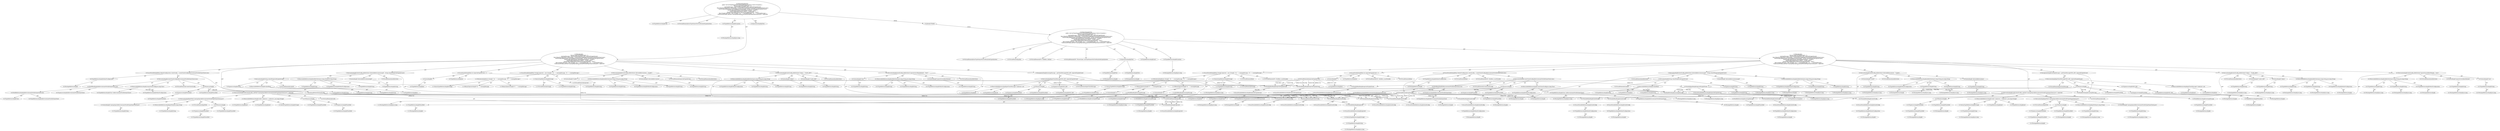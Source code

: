 digraph "testTypeNamesForFivePermitedCapitalLetters#?" {
0 [label="3:CtTypeReferenceImpl@void" shape=ellipse]
1 [label="3:CtVirtualElement@testTypeNamesForFivePermitedCapitalLetters" shape=ellipse]
2 [label="3:CtTypeReferenceImpl@Exception" shape=ellipse]
3 [label="3:CtPackageReferenceImpl@java.lang" shape=ellipse]
4 [label="4:CtTypeReferenceImpl@int" shape=ellipse]
5 [label="4:CtLiteralImpl@5" shape=ellipse]
6 [label="4:CtTypeReferenceImpl@int" shape=ellipse]
7 [label="4:CtVirtualElement@expectedCapitalCount" shape=ellipse]
8 [label="4:CtLocalVariableImpl@final int expectedCapitalCount = 5" shape=ellipse]
9 [label="5:CtFieldReferenceImpl@warningMessage" shape=ellipse]
10 [label="5:CtTypeReferenceImpl@PlaceHold" shape=ellipse]
11 [label="5:CtFieldWriteImpl@warningMessage" shape=ellipse]
12 [label="5:CtExecutableReferenceImpl@getCheckMessage(<unknown>,int)" shape=ellipse]
13 [label="5:CtTypeReferenceImpl@null" shape=ellipse]
14 [label="5:CtTypeReferenceImpl@int" shape=ellipse]
15 [label="5:CtVirtualElement@getCheckMessage" shape=ellipse]
16 [label="5:CtTypeAccessImpl@PlaceHold" shape=ellipse]
17 [label="5:CtTypeReferenceImpl@PlaceHold" shape=ellipse]
18 [label="5:CtThisAccessImpl@" shape=ellipse]
19 [label="5:CtTypeReferenceImpl@PlaceHold" shape=ellipse]
20 [label="5:CtTypeAccessImpl@MSG_KEY" shape=ellipse]
21 [label="5:CtTypeReferenceImpl@MSG_KEY" shape=ellipse]
22 [label="5:CtVariableReadImpl@expectedCapitalCount" shape=ellipse]
23 [label="5:CtLocalVariableReferenceImpl@expectedCapitalCount" shape=ellipse]
24 [label="5:CtInvocationImpl@getCheckMessage(MSG_KEY, expectedCapitalCount)" shape=ellipse]
25 [label="5:CtAssignmentImpl@warningMessage = getCheckMessage(MSG_KEY, expectedCapitalCount)" shape=ellipse]
26 [label="6:CtTypeReferenceImpl@DefaultConfiguration" shape=ellipse]
27 [label="6:CtPackageReferenceImpl@" shape=ellipse]
28 [label="6:CtExecutableReferenceImpl@createCheckConfig(java.lang.Class)" shape=ellipse]
29 [label="6:CtTypeReferenceImpl@DefaultConfiguration" shape=ellipse]
30 [label="6:CtTypeReferenceImpl@Class<AbbreviationAsWordInNameCheck>" shape=ellipse]
31 [label="6:CtVirtualElement@createCheckConfig" shape=ellipse]
32 [label="6:CtTypeAccessImpl@PlaceHold" shape=ellipse]
33 [label="6:CtTypeReferenceImpl@PlaceHold" shape=ellipse]
34 [label="6:CtThisAccessImpl@" shape=ellipse]
35 [label="6:CtTypeReferenceImpl@PlaceHold" shape=ellipse]
36 [label="6:CtFieldReferenceImpl@AbbreviationAsWordInNameCheck.class" shape=ellipse]
37 [label="6:CtTypeReferenceImpl@AbbreviationAsWordInNameCheck" shape=ellipse]
38 [label="6:CtTypeReferenceImpl@Class" shape=ellipse]
39 [label="6:CtFieldReadImpl@AbbreviationAsWordInNameCheck.class" shape=ellipse]
40 [label="6:CtTypeAccessImpl@AbbreviationAsWordInNameCheck" shape=ellipse]
41 [label="6:CtInvocationImpl@createCheckConfig(AbbreviationAsWordInNameCheck.class)" shape=ellipse]
42 [label="6:CtVirtualElement@checkConfig" shape=ellipse]
43 [label="6:CtLocalVariableImpl@final DefaultConfiguration checkConfig = createCheckConfig(AbbreviationAsWordInNameCheck.class)" shape=ellipse]
44 [label="7:CtExecutableReferenceImpl@addAttribute(java.lang.String,java.lang.String)" shape=ellipse]
45 [label="7:CtTypeReferenceImpl@DefaultConfiguration" shape=ellipse]
46 [label="7:CtTypeReferenceImpl@String" shape=ellipse]
47 [label="7:CtTypeReferenceImpl@String" shape=ellipse]
48 [label="7:CtVirtualElement@addAttribute" shape=ellipse]
49 [label="7:CtVariableReadImpl@checkConfig" shape=ellipse]
50 [label="7:CtLocalVariableReferenceImpl@checkConfig" shape=ellipse]
51 [label="7:CtLiteralImpl@\"allowedAbbreviationLength\"" shape=ellipse]
52 [label="7:CtTypeReferenceImpl@String" shape=ellipse]
53 [label="7:CtExecutableReferenceImpl@valueOf(int)" shape=ellipse]
54 [label="7:CtTypeReferenceImpl@String" shape=ellipse]
55 [label="7:CtTypeReferenceImpl@String" shape=ellipse]
56 [label="7:CtTypeReferenceImpl@int" shape=ellipse]
57 [label="7:CtVirtualElement@valueOf" shape=ellipse]
58 [label="7:CtTypeAccessImpl@String" shape=ellipse]
59 [label="7:CtTypeReferenceImpl@String" shape=ellipse]
60 [label="7:CtVariableReadImpl@expectedCapitalCount" shape=ellipse]
61 [label="7:CtLocalVariableReferenceImpl@expectedCapitalCount" shape=ellipse]
62 [label="7:CtInvocationImpl@String.valueOf(expectedCapitalCount)" shape=ellipse]
63 [label="7:CtInvocationImpl@checkConfig.addAttribute(\"allowedAbbreviationLength\", String.valueOf(expectedCapitalCount))" shape=ellipse]
64 [label="8:CtExecutableReferenceImpl@addAttribute(java.lang.String,java.lang.String)" shape=ellipse]
65 [label="8:CtTypeReferenceImpl@DefaultConfiguration" shape=ellipse]
66 [label="8:CtTypeReferenceImpl@String" shape=ellipse]
67 [label="8:CtTypeReferenceImpl@String" shape=ellipse]
68 [label="8:CtVirtualElement@addAttribute" shape=ellipse]
69 [label="8:CtVariableReadImpl@checkConfig" shape=ellipse]
70 [label="8:CtLocalVariableReferenceImpl@checkConfig" shape=ellipse]
71 [label="8:CtLiteralImpl@\"allowedAbbreviations\"" shape=ellipse]
72 [label="8:CtTypeReferenceImpl@String" shape=ellipse]
73 [label="8:CtLiteralImpl@\"CLASS\"" shape=ellipse]
74 [label="8:CtTypeReferenceImpl@String" shape=ellipse]
75 [label="8:CtInvocationImpl@checkConfig.addAttribute(\"allowedAbbreviations\", \"CLASS\")" shape=ellipse]
76 [label="9:CtExecutableReferenceImpl@addAttribute(java.lang.String,java.lang.String)" shape=ellipse]
77 [label="9:CtTypeReferenceImpl@DefaultConfiguration" shape=ellipse]
78 [label="9:CtTypeReferenceImpl@String" shape=ellipse]
79 [label="9:CtTypeReferenceImpl@String" shape=ellipse]
80 [label="9:CtVirtualElement@addAttribute" shape=ellipse]
81 [label="9:CtVariableReadImpl@checkConfig" shape=ellipse]
82 [label="9:CtLocalVariableReferenceImpl@checkConfig" shape=ellipse]
83 [label="9:CtLiteralImpl@\"tokens\"" shape=ellipse]
84 [label="9:CtTypeReferenceImpl@String" shape=ellipse]
85 [label="9:CtLiteralImpl@\"CLASS_DEF\"" shape=ellipse]
86 [label="9:CtTypeReferenceImpl@String" shape=ellipse]
87 [label="9:CtInvocationImpl@checkConfig.addAttribute(\"tokens\", \"CLASS_DEF\")" shape=ellipse]
88 [label="10:CtExecutableReferenceImpl@addAttribute(java.lang.String,java.lang.String)" shape=ellipse]
89 [label="10:CtTypeReferenceImpl@DefaultConfiguration" shape=ellipse]
90 [label="10:CtTypeReferenceImpl@String" shape=ellipse]
91 [label="10:CtTypeReferenceImpl@String" shape=ellipse]
92 [label="10:CtVirtualElement@addAttribute" shape=ellipse]
93 [label="10:CtVariableReadImpl@checkConfig" shape=ellipse]
94 [label="10:CtLocalVariableReferenceImpl@checkConfig" shape=ellipse]
95 [label="10:CtLiteralImpl@\"ignoreOverriddenMethods\"" shape=ellipse]
96 [label="10:CtTypeReferenceImpl@String" shape=ellipse]
97 [label="10:CtLiteralImpl@\"true\"" shape=ellipse]
98 [label="10:CtTypeReferenceImpl@String" shape=ellipse]
99 [label="10:CtInvocationImpl@checkConfig.addAttribute(\"ignoreOverriddenMethods\", \"true\")" shape=ellipse]
100 [label="11:CtVirtualElement@String[]" shape=ellipse]
101 [label="11:CtArrayTypeReferenceImpl@String[]" shape=ellipse]
102 [label="11:CtTypeReferenceImpl@String" shape=ellipse]
103 [label="11:CtNewArrayImpl@new String[]\{ \"32: \" + warningMessage, \"37: \" + warningMessage \}" shape=ellipse]
104 [label="11:CtArrayTypeReferenceImpl@String[]" shape=ellipse]
105 [label="11:CtBinaryOperatorImpl@\"32: \" + warningMessage" shape=ellipse]
106 [label="11:CtBinaryOperatorImpl@\"37: \" + warningMessage" shape=ellipse]
107 [label="11:CtVirtualElement@expected" shape=ellipse]
108 [label="11:CtLocalVariableImpl@final String[] expected = new String[]\{ \"32: \" + warningMessage, \"37: \" + warningMessage \}" shape=ellipse]
109 [label="12:CtExecutableReferenceImpl@verify(<unknown>,<unknown>,java.lang.String[])" shape=ellipse]
110 [label="12:CtTypeReferenceImpl@null" shape=ellipse]
111 [label="12:CtTypeReferenceImpl@null" shape=ellipse]
112 [label="12:CtArrayTypeReferenceImpl@String[]" shape=ellipse]
113 [label="12:CtVirtualElement@verify" shape=ellipse]
114 [label="12:CtTypeAccessImpl@PlaceHold" shape=ellipse]
115 [label="12:CtTypeReferenceImpl@PlaceHold" shape=ellipse]
116 [label="12:CtThisAccessImpl@" shape=ellipse]
117 [label="12:CtTypeReferenceImpl@PlaceHold" shape=ellipse]
118 [label="12:CtVariableReadImpl@checkConfig" shape=ellipse]
119 [label="12:CtLocalVariableReferenceImpl@checkConfig" shape=ellipse]
120 [label="12:CtExecutableReferenceImpl@getPath(java.lang.String)" shape=ellipse]
121 [label="12:CtTypeReferenceImpl@String" shape=ellipse]
122 [label="12:CtVirtualElement@getPath" shape=ellipse]
123 [label="12:CtTypeAccessImpl@PlaceHold" shape=ellipse]
124 [label="12:CtTypeReferenceImpl@PlaceHold" shape=ellipse]
125 [label="12:CtThisAccessImpl@" shape=ellipse]
126 [label="12:CtTypeReferenceImpl@PlaceHold" shape=ellipse]
127 [label="12:CtLiteralImpl@\"naming/InputAbbreviationAsWordInTypeNameCheck.java\"" shape=ellipse]
128 [label="12:CtTypeReferenceImpl@String" shape=ellipse]
129 [label="12:CtInvocationImpl@getPath(\"naming/InputAbbreviationAsWordInTypeNameCheck.java\")" shape=ellipse]
130 [label="12:CtVariableReadImpl@expected" shape=ellipse]
131 [label="12:CtLocalVariableReferenceImpl@expected" shape=ellipse]
132 [label="12:CtInvocationImpl@verify(checkConfig, getPath(\"naming/InputAbbreviationAsWordInTypeNameCheck.java\"), expected)" shape=ellipse]
133 [label="3:CtBlockImpl@\{
    final int expectedCapitalCount = 5;
    warningMessage = getCheckMessage(MSG_KEY, expectedCapitalCount);
    final DefaultConfiguration checkConfig = createCheckConfig(AbbreviationAsWordInNameCheck.class);
    checkConfig.addAttribute(\"allowedAbbreviationLength\", String.valueOf(expectedCapitalCount));
    checkConfig.addAttribute(\"allowedAbbreviations\", \"CLASS\");
    checkConfig.addAttribute(\"tokens\", \"CLASS_DEF\");
    checkConfig.addAttribute(\"ignoreOverriddenMethods\", \"true\");
    final String[] expected = new String[]\{ \"32: \" + warningMessage, \"37: \" + warningMessage \};
    verify(checkConfig, getPath(\"naming/InputAbbreviationAsWordInTypeNameCheck.java\"), expected);
\}" shape=ellipse]
134 [label="3:CtMethodImpl@@Test
public void testTypeNamesForFivePermitedCapitalLetters() throws Exception \{
    final int expectedCapitalCount = 5;
    warningMessage = getCheckMessage(MSG_KEY, expectedCapitalCount);
    final DefaultConfiguration checkConfig = createCheckConfig(AbbreviationAsWordInNameCheck.class);
    checkConfig.addAttribute(\"allowedAbbreviationLength\", String.valueOf(expectedCapitalCount));
    checkConfig.addAttribute(\"allowedAbbreviations\", \"CLASS\");
    checkConfig.addAttribute(\"tokens\", \"CLASS_DEF\");
    checkConfig.addAttribute(\"ignoreOverriddenMethods\", \"true\");
    final String[] expected = new String[]\{ \"32: \" + warningMessage, \"37: \" + warningMessage \};
    verify(checkConfig, getPath(\"naming/InputAbbreviationAsWordInTypeNameCheck.java\"), expected);
\}" shape=ellipse]
135 [label="2:CtAnnotationImpl@@Test" shape=ellipse]
136 [label="3:Update@UPDATE" shape=ellipse]
137 [label="2:CtPackageReferenceImpl@" shape=ellipse]
138 [label="2:CtTypeReferenceImpl@Test" shape=ellipse]
139 [label="2:CtPackageReferenceImpl@" shape=ellipse]
140 [label="2:CtTypeReferenceImpl@Test" shape=ellipse]
141 [label="2:CtAnnotationImpl@@Test" shape=ellipse]
142 [label="3:CtTypeReferenceImpl@void" shape=ellipse]
143 [label="3:CtPackageReferenceImpl@java.lang" shape=ellipse]
144 [label="3:CtTypeReferenceImpl@Exception" shape=ellipse]
145 [label="4:CtTypeReferenceImpl@int" shape=ellipse]
146 [label="4:CtTypeReferenceImpl@int" shape=ellipse]
147 [label="4:CtLiteralImpl@5" shape=ellipse]
148 [label="4:CtLocalVariableImpl@final int expectedCapitalCount = 5" shape=ellipse]
149 [label="4:CtVirtualElement@expectedCapitalCount" shape=ellipse]
150 [label="4:CtVirtualElement@VE: Modifiers_LocalVariable" shape=ellipse]
151 [label="4:CtVirtualElement@final" shape=ellipse]
152 [label="5:CtPackageReferenceImpl@" shape=ellipse]
153 [label="5:CtTypeReferenceImpl@PlaceHold" shape=ellipse]
154 [label="5:CtFieldReferenceImpl@warningMessage" shape=ellipse]
155 [label="5:CtFieldWriteImpl@warningMessage" shape=ellipse]
156 [label="5:CtPackageReferenceImpl@" shape=ellipse]
157 [label="5:CtTypeReferenceImpl@PlaceHold" shape=ellipse]
158 [label="5:CtPackageReferenceImpl@" shape=ellipse]
159 [label="5:CtTypeReferenceImpl@PlaceHold" shape=ellipse]
160 [label="5:CtTypeAccessImpl@PlaceHold" shape=ellipse]
161 [label="5:CtThisAccessImpl@" shape=ellipse]
162 [label="5:CtTypeReferenceImpl@null" shape=ellipse]
163 [label="5:CtTypeReferenceImpl@int" shape=ellipse]
164 [label="5:CtExecutableReferenceImpl@getCheckMessage(<unknown>,int)" shape=ellipse]
165 [label="5:CtPackageReferenceImpl@" shape=ellipse]
166 [label="5:CtTypeReferenceImpl@MSG_KEY" shape=ellipse]
167 [label="5:CtTypeAccessImpl@MSG_KEY" shape=ellipse]
168 [label="5:CtTypeReferenceImpl@int" shape=ellipse]
169 [label="5:CtLocalVariableReferenceImpl@expectedCapitalCount" shape=ellipse]
170 [label="5:CtVariableReadImpl@expectedCapitalCount" shape=ellipse]
171 [label="5:CtInvocationImpl@getCheckMessage(MSG_KEY, expectedCapitalCount)" shape=ellipse]
172 [label="5:CtVirtualElement@getCheckMessage" shape=ellipse]
173 [label="5:CtAssignmentImpl@warningMessage = getCheckMessage(MSG_KEY, expectedCapitalCount)" shape=ellipse]
174 [label="6:CtPackageReferenceImpl@" shape=ellipse]
175 [label="6:CtTypeReferenceImpl@DefaultConfiguration" shape=ellipse]
176 [label="6:CtPackageReferenceImpl@" shape=ellipse]
177 [label="6:CtTypeReferenceImpl@PlaceHold" shape=ellipse]
178 [label="6:CtPackageReferenceImpl@" shape=ellipse]
179 [label="6:CtTypeReferenceImpl@PlaceHold" shape=ellipse]
180 [label="6:CtTypeAccessImpl@PlaceHold" shape=ellipse]
181 [label="6:CtThisAccessImpl@" shape=ellipse]
182 [label="6:CtPackageReferenceImpl@" shape=ellipse]
183 [label="6:CtTypeReferenceImpl@DefaultConfiguration" shape=ellipse]
184 [label="6:CtPackageReferenceImpl@java.lang" shape=ellipse]
185 [label="6:CtPackageReferenceImpl@" shape=ellipse]
186 [label="6:CtTypeReferenceImpl@AbbreviationAsWordInNameCheck" shape=ellipse]
187 [label="6:CtTypeReferenceImpl@Class<AbbreviationAsWordInNameCheck>" shape=ellipse]
188 [label="6:CtExecutableReferenceImpl@createCheckConfig(java.lang.Class)" shape=ellipse]
189 [label="6:CtPackageReferenceImpl@" shape=ellipse]
190 [label="6:CtTypeReferenceImpl@AbbreviationAsWordInNameCheck" shape=ellipse]
191 [label="6:CtTypeAccessImpl@AbbreviationAsWordInNameCheck" shape=ellipse]
192 [label="6:CtPackageReferenceImpl@" shape=ellipse]
193 [label="6:CtTypeReferenceImpl@AbbreviationAsWordInNameCheck" shape=ellipse]
194 [label="6:CtPackageReferenceImpl@java.lang" shape=ellipse]
195 [label="6:CtTypeReferenceImpl@Class" shape=ellipse]
196 [label="6:CtFieldReferenceImpl@AbbreviationAsWordInNameCheck.class" shape=ellipse]
197 [label="6:CtFieldReadImpl@AbbreviationAsWordInNameCheck.class" shape=ellipse]
198 [label="6:CtInvocationImpl@createCheckConfig(AbbreviationAsWordInNameCheck.class)" shape=ellipse]
199 [label="6:CtVirtualElement@createCheckConfig" shape=ellipse]
200 [label="6:CtLocalVariableImpl@final DefaultConfiguration checkConfig = createCheckConfig(AbbreviationAsWordInNameCheck.class)" shape=ellipse]
201 [label="6:CtVirtualElement@checkConfig" shape=ellipse]
202 [label="6:CtVirtualElement@final" shape=ellipse]
203 [label="6:CtVirtualElement@VE: Modifiers_LocalVariable" shape=ellipse]
204 [label="7:CtPackageReferenceImpl@" shape=ellipse]
205 [label="7:CtTypeReferenceImpl@DefaultConfiguration" shape=ellipse]
206 [label="7:CtLocalVariableReferenceImpl@checkConfig" shape=ellipse]
207 [label="7:CtVariableReadImpl@checkConfig" shape=ellipse]
208 [label="7:CtPackageReferenceImpl@" shape=ellipse]
209 [label="7:CtTypeReferenceImpl@DefaultConfiguration" shape=ellipse]
210 [label="7:CtPackageReferenceImpl@java.lang" shape=ellipse]
211 [label="7:CtTypeReferenceImpl@String" shape=ellipse]
212 [label="7:CtPackageReferenceImpl@java.lang" shape=ellipse]
213 [label="7:CtTypeReferenceImpl@String" shape=ellipse]
214 [label="7:CtExecutableReferenceImpl@addAttribute(java.lang.String,java.lang.String)" shape=ellipse]
215 [label="7:CtPackageReferenceImpl@java.lang" shape=ellipse]
216 [label="7:CtTypeReferenceImpl@String" shape=ellipse]
217 [label="7:CtLiteralImpl@\"allowedAbbreviationLength\"" shape=ellipse]
218 [label="7:CtPackageReferenceImpl@java.lang" shape=ellipse]
219 [label="7:CtTypeReferenceImpl@String" shape=ellipse]
220 [label="7:CtTypeAccessImpl@String" shape=ellipse]
221 [label="7:CtPackageReferenceImpl@java.lang" shape=ellipse]
222 [label="7:CtTypeReferenceImpl@String" shape=ellipse]
223 [label="7:CtPackageReferenceImpl@java.lang" shape=ellipse]
224 [label="7:CtTypeReferenceImpl@String" shape=ellipse]
225 [label="7:CtTypeReferenceImpl@int" shape=ellipse]
226 [label="7:CtExecutableReferenceImpl@valueOf(int)" shape=ellipse]
227 [label="7:CtTypeReferenceImpl@int" shape=ellipse]
228 [label="7:CtLocalVariableReferenceImpl@expectedCapitalCount" shape=ellipse]
229 [label="7:CtVariableReadImpl@expectedCapitalCount" shape=ellipse]
230 [label="7:CtInvocationImpl@String.valueOf(expectedCapitalCount)" shape=ellipse]
231 [label="7:CtVirtualElement@valueOf" shape=ellipse]
232 [label="7:CtInvocationImpl@checkConfig.addAttribute(\"allowedAbbreviationLength\", String.valueOf(expectedCapitalCount))" shape=ellipse]
233 [label="7:CtVirtualElement@addAttribute" shape=ellipse]
234 [label="8:CtPackageReferenceImpl@" shape=ellipse]
235 [label="8:CtTypeReferenceImpl@DefaultConfiguration" shape=ellipse]
236 [label="8:CtLocalVariableReferenceImpl@checkConfig" shape=ellipse]
237 [label="8:CtVariableReadImpl@checkConfig" shape=ellipse]
238 [label="8:CtPackageReferenceImpl@" shape=ellipse]
239 [label="8:CtTypeReferenceImpl@DefaultConfiguration" shape=ellipse]
240 [label="8:CtPackageReferenceImpl@java.lang" shape=ellipse]
241 [label="8:CtTypeReferenceImpl@String" shape=ellipse]
242 [label="8:CtPackageReferenceImpl@java.lang" shape=ellipse]
243 [label="8:CtTypeReferenceImpl@String" shape=ellipse]
244 [label="8:CtExecutableReferenceImpl@addAttribute(java.lang.String,java.lang.String)" shape=ellipse]
245 [label="8:CtPackageReferenceImpl@java.lang" shape=ellipse]
246 [label="8:CtTypeReferenceImpl@String" shape=ellipse]
247 [label="8:CtLiteralImpl@\"allowedAbbreviations\"" shape=ellipse]
248 [label="8:CtPackageReferenceImpl@java.lang" shape=ellipse]
249 [label="8:CtTypeReferenceImpl@String" shape=ellipse]
250 [label="8:CtLiteralImpl@\"CLASS\"" shape=ellipse]
251 [label="8:CtInvocationImpl@checkConfig.addAttribute(\"allowedAbbreviations\", \"CLASS\")" shape=ellipse]
252 [label="8:CtVirtualElement@addAttribute" shape=ellipse]
253 [label="9:CtPackageReferenceImpl@" shape=ellipse]
254 [label="9:CtTypeReferenceImpl@DefaultConfiguration" shape=ellipse]
255 [label="9:CtLocalVariableReferenceImpl@checkConfig" shape=ellipse]
256 [label="9:CtVariableReadImpl@checkConfig" shape=ellipse]
257 [label="9:CtPackageReferenceImpl@" shape=ellipse]
258 [label="9:CtTypeReferenceImpl@DefaultConfiguration" shape=ellipse]
259 [label="9:CtPackageReferenceImpl@java.lang" shape=ellipse]
260 [label="9:CtTypeReferenceImpl@String" shape=ellipse]
261 [label="9:CtPackageReferenceImpl@java.lang" shape=ellipse]
262 [label="9:CtTypeReferenceImpl@String" shape=ellipse]
263 [label="9:CtExecutableReferenceImpl@addAttribute(java.lang.String,java.lang.String)" shape=ellipse]
264 [label="9:CtPackageReferenceImpl@java.lang" shape=ellipse]
265 [label="9:CtTypeReferenceImpl@String" shape=ellipse]
266 [label="9:CtLiteralImpl@\"tokens\"" shape=ellipse]
267 [label="9:CtPackageReferenceImpl@java.lang" shape=ellipse]
268 [label="9:CtTypeReferenceImpl@String" shape=ellipse]
269 [label="9:CtLiteralImpl@\"CLASS_DEF\"" shape=ellipse]
270 [label="9:CtInvocationImpl@checkConfig.addAttribute(\"tokens\", \"CLASS_DEF\")" shape=ellipse]
271 [label="9:CtVirtualElement@addAttribute" shape=ellipse]
272 [label="10:CtPackageReferenceImpl@" shape=ellipse]
273 [label="10:CtTypeReferenceImpl@DefaultConfiguration" shape=ellipse]
274 [label="10:CtLocalVariableReferenceImpl@checkConfig" shape=ellipse]
275 [label="10:CtVariableReadImpl@checkConfig" shape=ellipse]
276 [label="10:CtPackageReferenceImpl@" shape=ellipse]
277 [label="10:CtTypeReferenceImpl@DefaultConfiguration" shape=ellipse]
278 [label="10:CtPackageReferenceImpl@java.lang" shape=ellipse]
279 [label="10:CtTypeReferenceImpl@String" shape=ellipse]
280 [label="10:CtPackageReferenceImpl@java.lang" shape=ellipse]
281 [label="10:CtTypeReferenceImpl@String" shape=ellipse]
282 [label="10:CtExecutableReferenceImpl@addAttribute(java.lang.String,java.lang.String)" shape=ellipse]
283 [label="10:CtPackageReferenceImpl@java.lang" shape=ellipse]
284 [label="10:CtTypeReferenceImpl@String" shape=ellipse]
285 [label="10:CtLiteralImpl@\"ignoreOverriddenMethods\"" shape=ellipse]
286 [label="10:CtPackageReferenceImpl@java.lang" shape=ellipse]
287 [label="10:CtTypeReferenceImpl@String" shape=ellipse]
288 [label="10:CtLiteralImpl@\"true\"" shape=ellipse]
289 [label="10:CtInvocationImpl@checkConfig.addAttribute(\"ignoreOverriddenMethods\", \"true\")" shape=ellipse]
290 [label="10:CtVirtualElement@addAttribute" shape=ellipse]
291 [label="11:CtPackageReferenceImpl@java.lang" shape=ellipse]
292 [label="11:CtTypeReferenceImpl@String" shape=ellipse]
293 [label="11:CtArrayTypeReferenceImpl@String[]" shape=ellipse]
294 [label="11:CtVirtualElement@String[]" shape=ellipse]
295 [label="11:CtPackageReferenceImpl@java.lang" shape=ellipse]
296 [label="11:CtTypeReferenceImpl@String" shape=ellipse]
297 [label="11:CtArrayTypeReferenceImpl@String[]" shape=ellipse]
298 [label="11:CtPackageReferenceImpl@java.lang" shape=ellipse]
299 [label="11:CtTypeReferenceImpl@String" shape=ellipse]
300 [label="11:CtLiteralImpl@\"32: \"" shape=ellipse]
301 [label="11:CtPackageReferenceImpl@" shape=ellipse]
302 [label="11:CtTypeReferenceImpl@PlaceHold" shape=ellipse]
303 [label="11:CtFieldReferenceImpl@warningMessage" shape=ellipse]
304 [label="11:CtFieldReadImpl@warningMessage" shape=ellipse]
305 [label="11:CtBinaryOperatorImpl@\"32: \" + warningMessage" shape=ellipse]
306 [label="11:CtPackageReferenceImpl@java.lang" shape=ellipse]
307 [label="11:CtTypeReferenceImpl@String" shape=ellipse]
308 [label="11:CtLiteralImpl@\"37: \"" shape=ellipse]
309 [label="11:CtPackageReferenceImpl@" shape=ellipse]
310 [label="11:CtTypeReferenceImpl@PlaceHold" shape=ellipse]
311 [label="11:CtFieldReferenceImpl@warningMessage" shape=ellipse]
312 [label="11:CtFieldReadImpl@warningMessage" shape=ellipse]
313 [label="11:CtBinaryOperatorImpl@\"37: \" + warningMessage" shape=ellipse]
314 [label="11:CtNewArrayImpl@new String[]\{ \"32: \" + warningMessage, \"37: \" + warningMessage \}" shape=ellipse]
315 [label="11:CtLocalVariableImpl@final String[] expected = new String[]\{ \"32: \" + warningMessage, \"37: \" + warningMessage \}" shape=ellipse]
316 [label="11:CtVirtualElement@expected" shape=ellipse]
317 [label="11:CtVirtualElement@VE: Modifiers_LocalVariable" shape=ellipse]
318 [label="11:CtVirtualElement@final" shape=ellipse]
319 [label="12:CtPackageReferenceImpl@" shape=ellipse]
320 [label="12:CtTypeReferenceImpl@PlaceHold" shape=ellipse]
321 [label="12:CtPackageReferenceImpl@" shape=ellipse]
322 [label="12:CtTypeReferenceImpl@PlaceHold" shape=ellipse]
323 [label="12:CtTypeAccessImpl@PlaceHold" shape=ellipse]
324 [label="12:CtThisAccessImpl@" shape=ellipse]
325 [label="12:CtTypeReferenceImpl@null" shape=ellipse]
326 [label="12:CtTypeReferenceImpl@null" shape=ellipse]
327 [label="12:CtPackageReferenceImpl@java.lang" shape=ellipse]
328 [label="12:CtTypeReferenceImpl@String" shape=ellipse]
329 [label="12:CtArrayTypeReferenceImpl@String[]" shape=ellipse]
330 [label="12:CtExecutableReferenceImpl@verify(<unknown>,<unknown>,java.lang.String[])" shape=ellipse]
331 [label="12:CtPackageReferenceImpl@" shape=ellipse]
332 [label="12:CtTypeReferenceImpl@DefaultConfiguration" shape=ellipse]
333 [label="12:CtLocalVariableReferenceImpl@checkConfig" shape=ellipse]
334 [label="12:CtVariableReadImpl@checkConfig" shape=ellipse]
335 [label="12:CtPackageReferenceImpl@" shape=ellipse]
336 [label="12:CtTypeReferenceImpl@PlaceHold" shape=ellipse]
337 [label="12:CtPackageReferenceImpl@" shape=ellipse]
338 [label="12:CtTypeReferenceImpl@PlaceHold" shape=ellipse]
339 [label="12:CtTypeAccessImpl@PlaceHold" shape=ellipse]
340 [label="12:CtThisAccessImpl@" shape=ellipse]
341 [label="12:CtPackageReferenceImpl@java.lang" shape=ellipse]
342 [label="12:CtTypeReferenceImpl@String" shape=ellipse]
343 [label="12:CtExecutableReferenceImpl@getPath(java.lang.String)" shape=ellipse]
344 [label="12:CtPackageReferenceImpl@java.lang" shape=ellipse]
345 [label="12:CtTypeReferenceImpl@String" shape=ellipse]
346 [label="12:CtLiteralImpl@\"naming/InputAbbreviationAsWordInTypeNameCheck.java\"" shape=ellipse]
347 [label="12:CtInvocationImpl@getPath(\"naming/InputAbbreviationAsWordInTypeNameCheck.java\")" shape=ellipse]
348 [label="12:CtVirtualElement@getPath" shape=ellipse]
349 [label="12:CtPackageReferenceImpl@java.lang" shape=ellipse]
350 [label="12:CtTypeReferenceImpl@String" shape=ellipse]
351 [label="12:CtArrayTypeReferenceImpl@String[]" shape=ellipse]
352 [label="12:CtLocalVariableReferenceImpl@expected" shape=ellipse]
353 [label="12:CtVariableReadImpl@expected" shape=ellipse]
354 [label="12:CtInvocationImpl@verify(checkConfig, getPath(\"naming/InputAbbreviationAsWordInTypeNameCheck.java\"), expected)" shape=ellipse]
355 [label="12:CtVirtualElement@verify" shape=ellipse]
356 [label="3:CtBlockImpl@\{
    final int expectedCapitalCount = 5;
    warningMessage = getCheckMessage(MSG_KEY, expectedCapitalCount);
    final DefaultConfiguration checkConfig = createCheckConfig(AbbreviationAsWordInNameCheck.class);
    checkConfig.addAttribute(\"allowedAbbreviationLength\", String.valueOf(expectedCapitalCount));
    checkConfig.addAttribute(\"allowedAbbreviations\", \"CLASS\");
    checkConfig.addAttribute(\"tokens\", \"CLASS_DEF\");
    checkConfig.addAttribute(\"ignoreOverriddenMethods\", \"true\");
    final String[] expected = new String[]\{ \"32: \" + warningMessage, \"37: \" + warningMessage \};
    verify(checkConfig, getPath(\"naming/InputAbbreviationAsWordInTypeNameCheck.java\"), expected);
\}" shape=ellipse]
357 [label="3:CtMethodImpl@@Test
public void testTypeNamesForFivePermittedCapitalLetters() throws Exception \{
    final int expectedCapitalCount = 5;
    warningMessage = getCheckMessage(MSG_KEY, expectedCapitalCount);
    final DefaultConfiguration checkConfig = createCheckConfig(AbbreviationAsWordInNameCheck.class);
    checkConfig.addAttribute(\"allowedAbbreviationLength\", String.valueOf(expectedCapitalCount));
    checkConfig.addAttribute(\"allowedAbbreviations\", \"CLASS\");
    checkConfig.addAttribute(\"tokens\", \"CLASS_DEF\");
    checkConfig.addAttribute(\"ignoreOverriddenMethods\", \"true\");
    final String[] expected = new String[]\{ \"32: \" + warningMessage, \"37: \" + warningMessage \};
    verify(checkConfig, getPath(\"naming/InputAbbreviationAsWordInTypeNameCheck.java\"), expected);
\}" shape=ellipse]
358 [label="3:CtVirtualElement@testTypeNamesForFivePermittedCapitalLetters" shape=ellipse]
359 [label="3:CtVirtualElement@public" shape=ellipse]
360 [label="3:CtVirtualElement@VE: Modifiers_Method" shape=ellipse]
361 [label="3:CtVirtualElement@VE: ThrownTypes_testTypeNamesForFivePermittedCapitalLetters" shape=ellipse]
2 -> 3 [label="AST"];
5 -> 6 [label="AST"];
7 -> 22 [label="Define-Use"];
7 -> 60 [label="Define-Use"];
8 -> 7 [label="AST"];
8 -> 4 [label="AST"];
8 -> 5 [label="AST"];
9 -> 10 [label="AST"];
11 -> 9 [label="AST"];
12 -> 13 [label="AST"];
12 -> 14 [label="AST"];
16 -> 17 [label="AST"];
18 -> 19 [label="AST"];
18 -> 16 [label="AST"];
18 -> 11 [label="Data Dep"];
20 -> 21 [label="AST"];
22 -> 23 [label="AST"];
22 -> 11 [label="Data Dep"];
24 -> 15 [label="AST"];
24 -> 18 [label="AST"];
24 -> 12 [label="AST"];
24 -> 20 [label="AST"];
24 -> 22 [label="AST"];
25 -> 11 [label="AST"];
25 -> 24 [label="AST"];
26 -> 27 [label="AST"];
28 -> 29 [label="AST"];
28 -> 30 [label="AST"];
32 -> 33 [label="AST"];
34 -> 35 [label="AST"];
34 -> 32 [label="AST"];
34 -> 42 [label="Data Dep"];
36 -> 37 [label="AST"];
36 -> 38 [label="AST"];
39 -> 40 [label="AST"];
39 -> 36 [label="AST"];
39 -> 42 [label="Data Dep"];
41 -> 31 [label="AST"];
41 -> 34 [label="AST"];
41 -> 28 [label="AST"];
41 -> 39 [label="AST"];
42 -> 49 [label="Define-Use"];
42 -> 69 [label="Define-Use"];
42 -> 81 [label="Define-Use"];
42 -> 93 [label="Define-Use"];
42 -> 118 [label="Define-Use"];
43 -> 42 [label="AST"];
43 -> 26 [label="AST"];
43 -> 41 [label="AST"];
44 -> 45 [label="AST"];
44 -> 46 [label="AST"];
44 -> 47 [label="AST"];
49 -> 50 [label="AST"];
51 -> 52 [label="AST"];
53 -> 54 [label="AST"];
53 -> 55 [label="AST"];
53 -> 56 [label="AST"];
58 -> 59 [label="AST"];
60 -> 61 [label="AST"];
62 -> 57 [label="AST"];
62 -> 58 [label="AST"];
62 -> 53 [label="AST"];
62 -> 60 [label="AST"];
63 -> 48 [label="AST"];
63 -> 49 [label="AST"];
63 -> 44 [label="AST"];
63 -> 51 [label="AST"];
63 -> 62 [label="AST"];
64 -> 65 [label="AST"];
64 -> 66 [label="AST"];
64 -> 67 [label="AST"];
69 -> 70 [label="AST"];
71 -> 72 [label="AST"];
73 -> 74 [label="AST"];
75 -> 68 [label="AST"];
75 -> 69 [label="AST"];
75 -> 64 [label="AST"];
75 -> 71 [label="AST"];
75 -> 73 [label="AST"];
76 -> 77 [label="AST"];
76 -> 78 [label="AST"];
76 -> 79 [label="AST"];
81 -> 82 [label="AST"];
83 -> 84 [label="AST"];
85 -> 86 [label="AST"];
87 -> 80 [label="AST"];
87 -> 81 [label="AST"];
87 -> 76 [label="AST"];
87 -> 83 [label="AST"];
87 -> 85 [label="AST"];
88 -> 89 [label="AST"];
88 -> 90 [label="AST"];
88 -> 91 [label="AST"];
93 -> 94 [label="AST"];
95 -> 96 [label="AST"];
97 -> 98 [label="AST"];
99 -> 92 [label="AST"];
99 -> 93 [label="AST"];
99 -> 88 [label="AST"];
99 -> 95 [label="AST"];
99 -> 97 [label="AST"];
101 -> 100 [label="AST"];
101 -> 102 [label="AST"];
103 -> 104 [label="AST"];
103 -> 105 [label="AST"];
103 -> 106 [label="AST"];
107 -> 130 [label="Define-Use"];
108 -> 107 [label="AST"];
108 -> 101 [label="AST"];
108 -> 103 [label="AST"];
109 -> 110 [label="AST"];
109 -> 111 [label="AST"];
109 -> 112 [label="AST"];
114 -> 115 [label="AST"];
116 -> 117 [label="AST"];
116 -> 114 [label="AST"];
118 -> 119 [label="AST"];
120 -> 121 [label="AST"];
123 -> 124 [label="AST"];
125 -> 126 [label="AST"];
125 -> 123 [label="AST"];
127 -> 128 [label="AST"];
129 -> 122 [label="AST"];
129 -> 125 [label="AST"];
129 -> 120 [label="AST"];
129 -> 127 [label="AST"];
130 -> 131 [label="AST"];
132 -> 113 [label="AST"];
132 -> 116 [label="AST"];
132 -> 109 [label="AST"];
132 -> 118 [label="AST"];
132 -> 129 [label="AST"];
132 -> 130 [label="AST"];
133 -> 8 [label="AST"];
133 -> 25 [label="AST"];
133 -> 43 [label="AST"];
133 -> 63 [label="AST"];
133 -> 75 [label="AST"];
133 -> 87 [label="AST"];
133 -> 99 [label="AST"];
133 -> 108 [label="AST"];
133 -> 132 [label="AST"];
134 -> 1 [label="AST"];
134 -> 135 [label="AST"];
134 -> 0 [label="AST"];
134 -> 2 [label="AST"];
134 -> 133 [label="AST"];
134 -> 136 [label="Action"];
136 -> 357 [label="Action"];
138 -> 137 [label="AST"];
140 -> 139 [label="AST"];
141 -> 138 [label="AST"];
141 -> 140 [label="AST"];
144 -> 143 [label="AST"];
147 -> 146 [label="AST"];
148 -> 149 [label="AST"];
148 -> 145 [label="AST"];
148 -> 147 [label="AST"];
148 -> 150 [label="AST"];
148 -> 151 [label="AST"];
149 -> 170 [label="Define-Use"];
149 -> 229 [label="Define-Use"];
149 -> 22 [label="Define-Use"];
149 -> 22 [label="Data Dep"];
149 -> 22 [label="Control Dep"];
149 -> 60 [label="Define-Use"];
149 -> 60 [label="Data Dep"];
149 -> 60 [label="Control Dep"];
153 -> 152 [label="AST"];
154 -> 153 [label="AST"];
155 -> 154 [label="AST"];
157 -> 156 [label="AST"];
159 -> 158 [label="AST"];
160 -> 159 [label="AST"];
161 -> 157 [label="AST"];
161 -> 160 [label="AST"];
161 -> 155 [label="Data Dep"];
161 -> 11 [label="Data Dep"];
161 -> 11 [label="Control Dep"];
164 -> 162 [label="AST"];
164 -> 163 [label="AST"];
166 -> 165 [label="AST"];
167 -> 166 [label="AST"];
169 -> 168 [label="AST"];
170 -> 169 [label="AST"];
170 -> 155 [label="Data Dep"];
170 -> 11 [label="Data Dep"];
170 -> 11 [label="Control Dep"];
171 -> 172 [label="AST"];
171 -> 161 [label="AST"];
171 -> 164 [label="AST"];
171 -> 167 [label="AST"];
171 -> 170 [label="AST"];
173 -> 155 [label="AST"];
173 -> 171 [label="AST"];
175 -> 174 [label="AST"];
177 -> 176 [label="AST"];
179 -> 178 [label="AST"];
180 -> 179 [label="AST"];
181 -> 177 [label="AST"];
181 -> 180 [label="AST"];
181 -> 201 [label="Data Dep"];
183 -> 182 [label="AST"];
186 -> 185 [label="AST"];
187 -> 184 [label="AST"];
187 -> 186 [label="AST"];
188 -> 183 [label="AST"];
188 -> 187 [label="AST"];
190 -> 189 [label="AST"];
191 -> 190 [label="AST"];
193 -> 192 [label="AST"];
195 -> 194 [label="AST"];
196 -> 193 [label="AST"];
196 -> 195 [label="AST"];
197 -> 191 [label="AST"];
197 -> 196 [label="AST"];
197 -> 201 [label="Data Dep"];
198 -> 199 [label="AST"];
198 -> 181 [label="AST"];
198 -> 188 [label="AST"];
198 -> 197 [label="AST"];
200 -> 201 [label="AST"];
200 -> 175 [label="AST"];
200 -> 198 [label="AST"];
200 -> 202 [label="AST"];
200 -> 203 [label="AST"];
201 -> 207 [label="Define-Use"];
201 -> 237 [label="Define-Use"];
201 -> 256 [label="Define-Use"];
201 -> 275 [label="Define-Use"];
201 -> 334 [label="Define-Use"];
201 -> 49 [label="Define-Use"];
201 -> 49 [label="Data Dep"];
201 -> 49 [label="Control Dep"];
201 -> 69 [label="Define-Use"];
201 -> 69 [label="Data Dep"];
201 -> 69 [label="Control Dep"];
201 -> 81 [label="Define-Use"];
201 -> 81 [label="Data Dep"];
201 -> 81 [label="Control Dep"];
201 -> 93 [label="Define-Use"];
201 -> 93 [label="Data Dep"];
201 -> 93 [label="Control Dep"];
201 -> 118 [label="Define-Use"];
201 -> 118 [label="Data Dep"];
201 -> 118 [label="Control Dep"];
205 -> 204 [label="AST"];
206 -> 205 [label="AST"];
207 -> 206 [label="AST"];
209 -> 208 [label="AST"];
211 -> 210 [label="AST"];
213 -> 212 [label="AST"];
214 -> 209 [label="AST"];
214 -> 211 [label="AST"];
214 -> 213 [label="AST"];
216 -> 215 [label="AST"];
217 -> 216 [label="AST"];
219 -> 218 [label="AST"];
220 -> 219 [label="AST"];
222 -> 221 [label="AST"];
224 -> 223 [label="AST"];
226 -> 222 [label="AST"];
226 -> 224 [label="AST"];
226 -> 225 [label="AST"];
228 -> 227 [label="AST"];
229 -> 228 [label="AST"];
230 -> 231 [label="AST"];
230 -> 220 [label="AST"];
230 -> 226 [label="AST"];
230 -> 229 [label="AST"];
232 -> 233 [label="AST"];
232 -> 207 [label="AST"];
232 -> 214 [label="AST"];
232 -> 217 [label="AST"];
232 -> 230 [label="AST"];
235 -> 234 [label="AST"];
236 -> 235 [label="AST"];
237 -> 236 [label="AST"];
239 -> 238 [label="AST"];
241 -> 240 [label="AST"];
243 -> 242 [label="AST"];
244 -> 239 [label="AST"];
244 -> 241 [label="AST"];
244 -> 243 [label="AST"];
246 -> 245 [label="AST"];
247 -> 246 [label="AST"];
249 -> 248 [label="AST"];
250 -> 249 [label="AST"];
251 -> 252 [label="AST"];
251 -> 237 [label="AST"];
251 -> 244 [label="AST"];
251 -> 247 [label="AST"];
251 -> 250 [label="AST"];
254 -> 253 [label="AST"];
255 -> 254 [label="AST"];
256 -> 255 [label="AST"];
258 -> 257 [label="AST"];
260 -> 259 [label="AST"];
262 -> 261 [label="AST"];
263 -> 258 [label="AST"];
263 -> 260 [label="AST"];
263 -> 262 [label="AST"];
265 -> 264 [label="AST"];
266 -> 265 [label="AST"];
268 -> 267 [label="AST"];
269 -> 268 [label="AST"];
270 -> 271 [label="AST"];
270 -> 256 [label="AST"];
270 -> 263 [label="AST"];
270 -> 266 [label="AST"];
270 -> 269 [label="AST"];
273 -> 272 [label="AST"];
274 -> 273 [label="AST"];
275 -> 274 [label="AST"];
277 -> 276 [label="AST"];
279 -> 278 [label="AST"];
281 -> 280 [label="AST"];
282 -> 277 [label="AST"];
282 -> 279 [label="AST"];
282 -> 281 [label="AST"];
284 -> 283 [label="AST"];
285 -> 284 [label="AST"];
287 -> 286 [label="AST"];
288 -> 287 [label="AST"];
289 -> 290 [label="AST"];
289 -> 275 [label="AST"];
289 -> 282 [label="AST"];
289 -> 285 [label="AST"];
289 -> 288 [label="AST"];
292 -> 291 [label="AST"];
293 -> 294 [label="AST"];
293 -> 292 [label="AST"];
296 -> 295 [label="AST"];
297 -> 296 [label="AST"];
299 -> 298 [label="AST"];
300 -> 299 [label="AST"];
302 -> 301 [label="AST"];
303 -> 302 [label="AST"];
304 -> 316 [label="Data Dep"];
304 -> 303 [label="AST"];
305 -> 300 [label="AST"];
305 -> 304 [label="AST"];
307 -> 306 [label="AST"];
308 -> 307 [label="AST"];
310 -> 309 [label="AST"];
311 -> 310 [label="AST"];
312 -> 316 [label="Data Dep"];
312 -> 311 [label="AST"];
313 -> 308 [label="AST"];
313 -> 312 [label="AST"];
314 -> 297 [label="AST"];
314 -> 305 [label="AST"];
314 -> 313 [label="AST"];
315 -> 316 [label="AST"];
315 -> 293 [label="AST"];
315 -> 314 [label="AST"];
315 -> 317 [label="AST"];
315 -> 318 [label="AST"];
316 -> 353 [label="Define-Use"];
316 -> 130 [label="Define-Use"];
316 -> 130 [label="Data Dep"];
316 -> 130 [label="Control Dep"];
320 -> 319 [label="AST"];
322 -> 321 [label="AST"];
323 -> 322 [label="AST"];
324 -> 320 [label="AST"];
324 -> 323 [label="AST"];
328 -> 327 [label="AST"];
329 -> 328 [label="AST"];
330 -> 325 [label="AST"];
330 -> 326 [label="AST"];
330 -> 329 [label="AST"];
332 -> 331 [label="AST"];
333 -> 332 [label="AST"];
334 -> 333 [label="AST"];
336 -> 335 [label="AST"];
338 -> 337 [label="AST"];
339 -> 338 [label="AST"];
340 -> 336 [label="AST"];
340 -> 339 [label="AST"];
342 -> 341 [label="AST"];
343 -> 342 [label="AST"];
345 -> 344 [label="AST"];
346 -> 345 [label="AST"];
347 -> 348 [label="AST"];
347 -> 340 [label="AST"];
347 -> 343 [label="AST"];
347 -> 346 [label="AST"];
350 -> 349 [label="AST"];
351 -> 350 [label="AST"];
352 -> 351 [label="AST"];
353 -> 352 [label="AST"];
354 -> 355 [label="AST"];
354 -> 324 [label="AST"];
354 -> 330 [label="AST"];
354 -> 334 [label="AST"];
354 -> 347 [label="AST"];
354 -> 353 [label="AST"];
356 -> 148 [label="AST"];
356 -> 173 [label="AST"];
356 -> 200 [label="AST"];
356 -> 232 [label="AST"];
356 -> 251 [label="AST"];
356 -> 270 [label="AST"];
356 -> 289 [label="AST"];
356 -> 315 [label="AST"];
356 -> 354 [label="AST"];
357 -> 358 [label="AST"];
357 -> 141 [label="AST"];
357 -> 142 [label="AST"];
357 -> 144 [label="AST"];
357 -> 356 [label="AST"];
357 -> 359 [label="AST"];
357 -> 360 [label="AST"];
357 -> 361 [label="AST"];
}